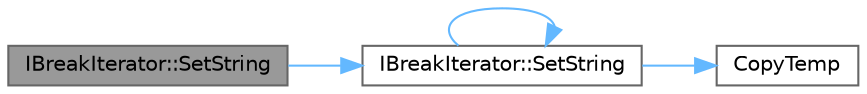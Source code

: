 digraph "IBreakIterator::SetString"
{
 // INTERACTIVE_SVG=YES
 // LATEX_PDF_SIZE
  bgcolor="transparent";
  edge [fontname=Helvetica,fontsize=10,labelfontname=Helvetica,labelfontsize=10];
  node [fontname=Helvetica,fontsize=10,shape=box,height=0.2,width=0.4];
  rankdir="LR";
  Node1 [id="Node000001",label="IBreakIterator::SetString",height=0.2,width=0.4,color="gray40", fillcolor="grey60", style="filled", fontcolor="black",tooltip=" "];
  Node1 -> Node2 [id="edge1_Node000001_Node000002",color="steelblue1",style="solid",tooltip=" "];
  Node2 [id="Node000002",label="IBreakIterator::SetString",height=0.2,width=0.4,color="grey40", fillcolor="white", style="filled",URL="$dd/d5b/classIBreakIterator.html#ae962c998ae7b673e3375e297b639a585",tooltip=" "];
  Node2 -> Node3 [id="edge2_Node000002_Node000003",color="steelblue1",style="solid",tooltip=" "];
  Node3 [id="Node000003",label="CopyTemp",height=0.2,width=0.4,color="grey40", fillcolor="white", style="filled",URL="$d4/d24/UnrealTemplate_8h.html#a92a792818d36648fdd3330e4ad4529e5",tooltip="CopyTemp will enforce the creation of a prvalue which can bind to rvalue reference parameters."];
  Node2 -> Node2 [id="edge3_Node000002_Node000002",color="steelblue1",style="solid",tooltip=" "];
}
